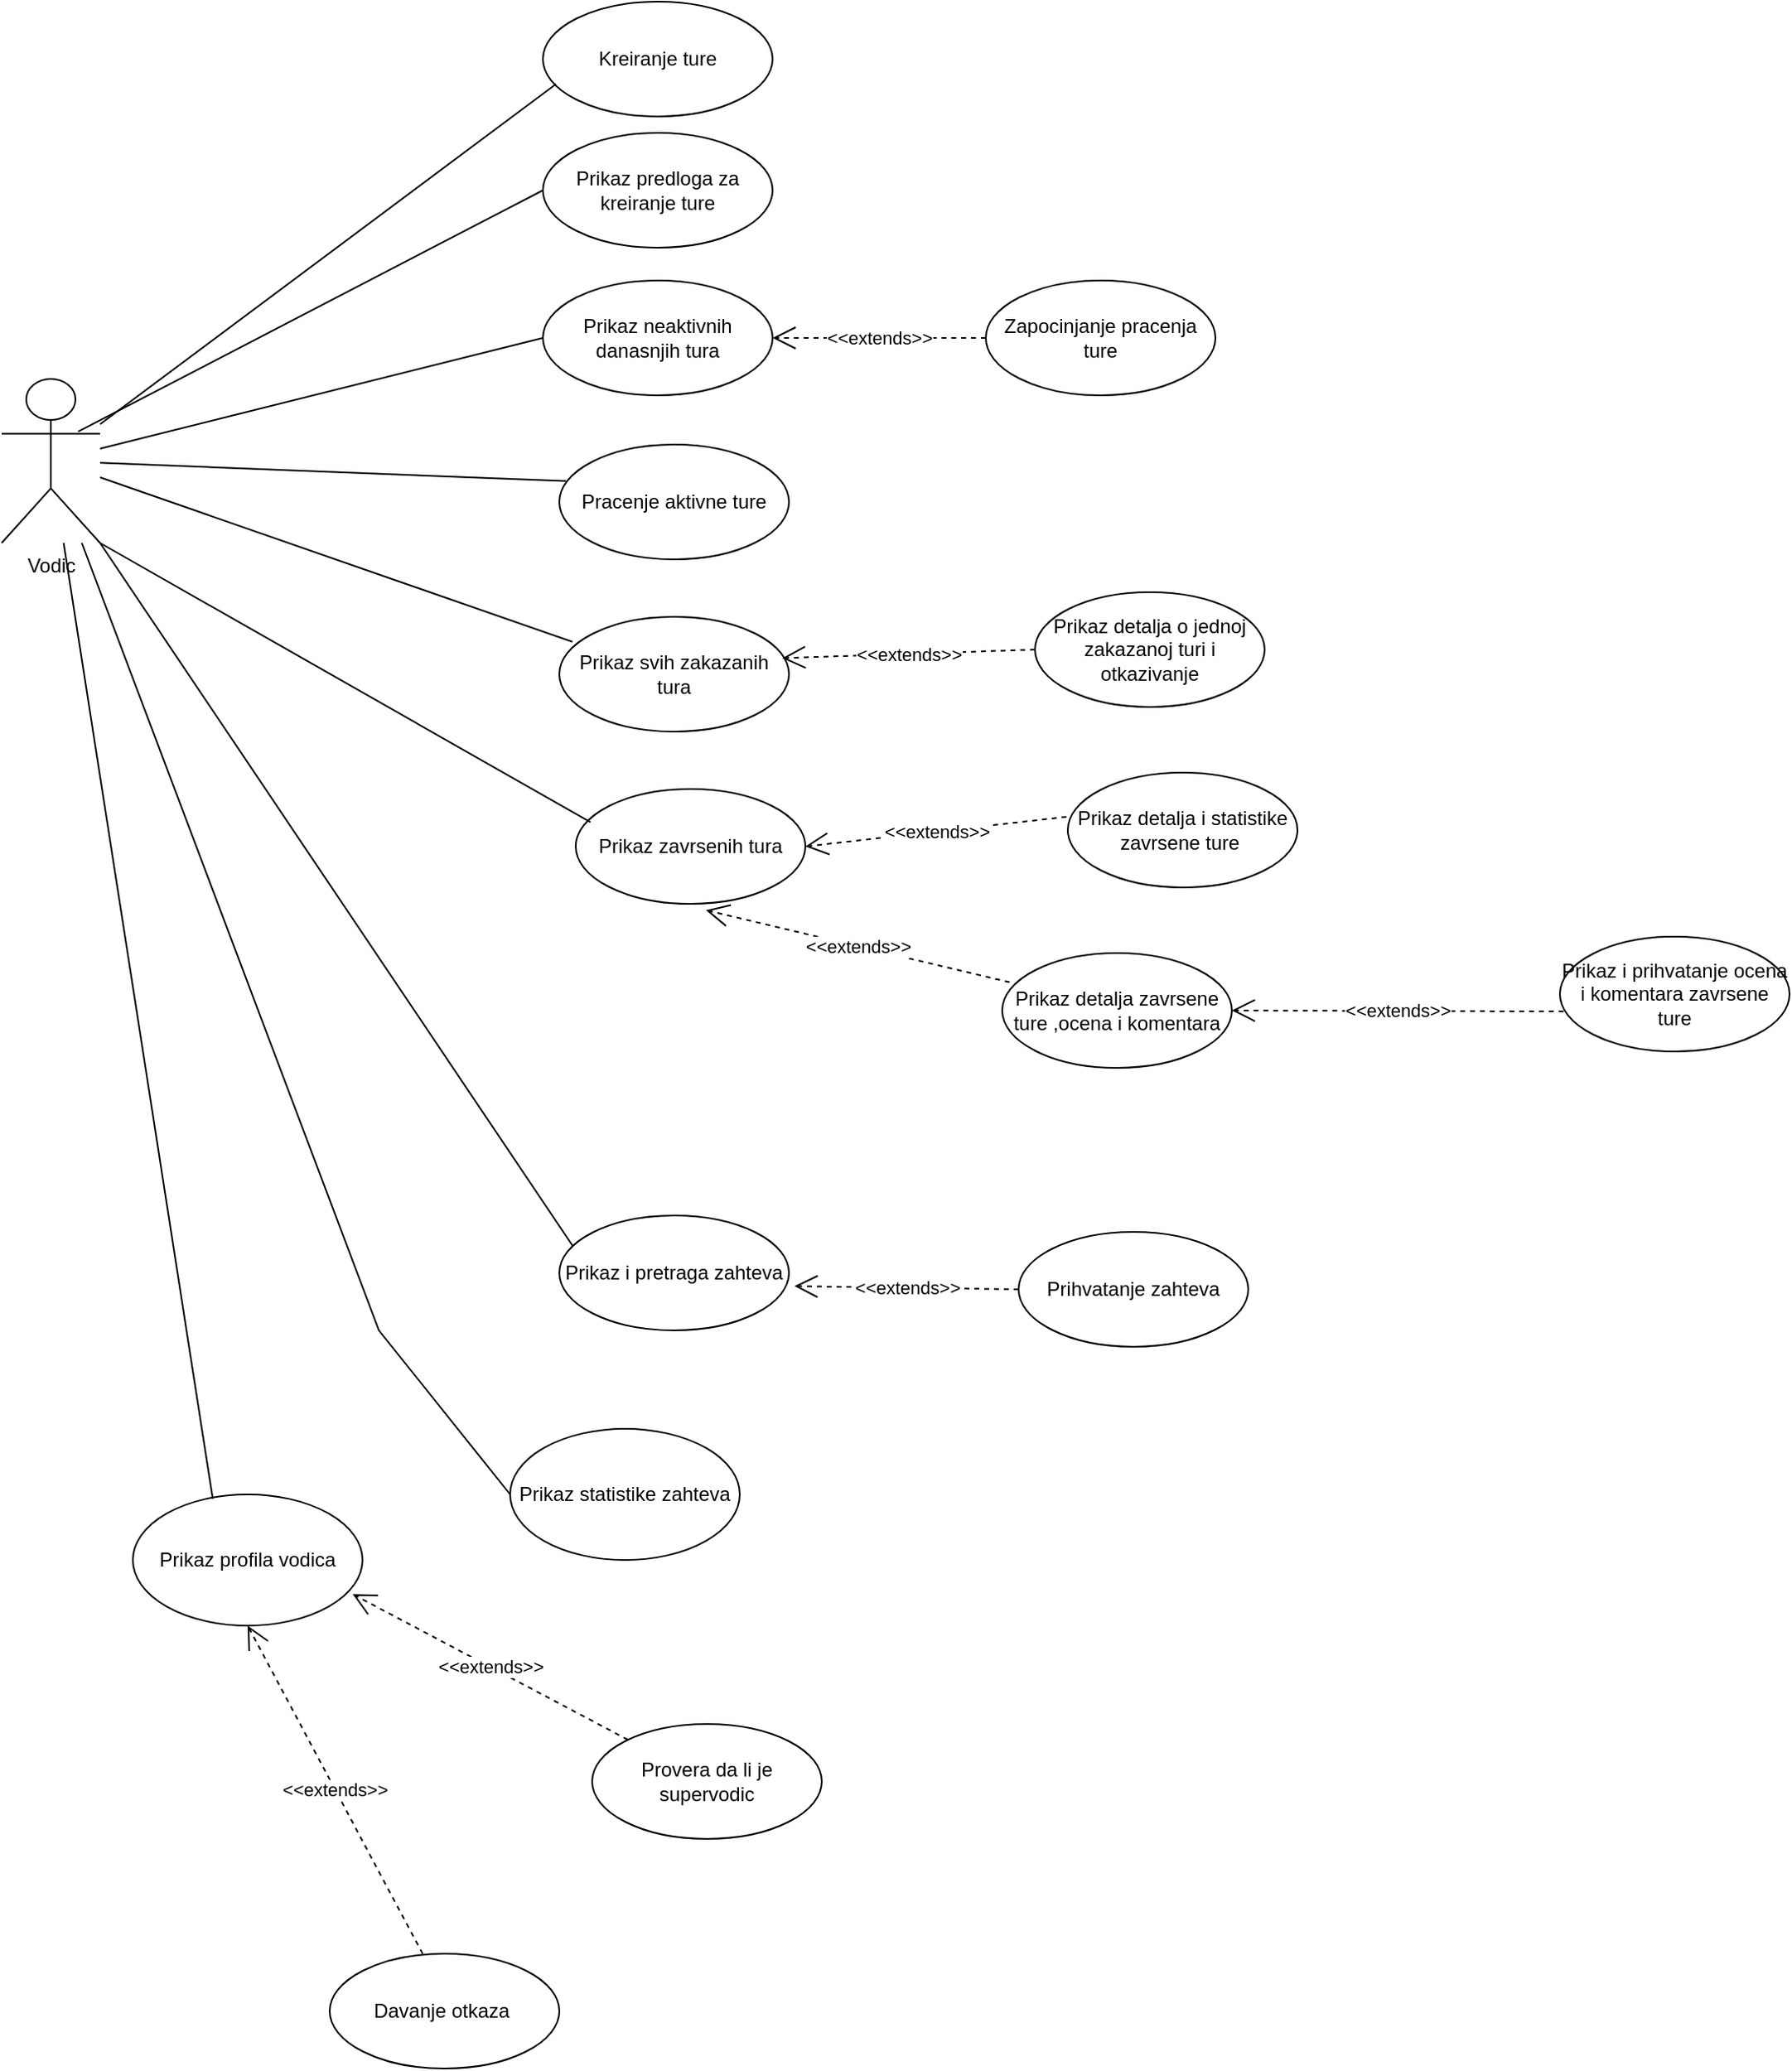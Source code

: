 <mxfile version="21.3.8" type="device">
  <diagram name="Page-1" id="jZ3xH0Bp5XcGDUJyJAH9">
    <mxGraphModel dx="1221" dy="663" grid="1" gridSize="10" guides="1" tooltips="1" connect="1" arrows="1" fold="1" page="1" pageScale="1" pageWidth="4681" pageHeight="3300" math="0" shadow="0">
      <root>
        <mxCell id="0" />
        <mxCell id="1" parent="0" />
        <mxCell id="sDhDCLfs1Wi-H5NGaQwa-1" value="Vodic" style="shape=umlActor;verticalLabelPosition=bottom;verticalAlign=top;html=1;" vertex="1" parent="1">
          <mxGeometry x="280" y="400" width="60" height="100" as="geometry" />
        </mxCell>
        <mxCell id="sDhDCLfs1Wi-H5NGaQwa-2" value="Kreiranje ture" style="ellipse;whiteSpace=wrap;html=1;" vertex="1" parent="1">
          <mxGeometry x="610" y="170" width="140" height="70" as="geometry" />
        </mxCell>
        <mxCell id="sDhDCLfs1Wi-H5NGaQwa-3" value="Prikaz detalja o jednoj zakazanoj turi i otkazivanje" style="ellipse;whiteSpace=wrap;html=1;" vertex="1" parent="1">
          <mxGeometry x="910" y="530" width="140" height="70" as="geometry" />
        </mxCell>
        <mxCell id="sDhDCLfs1Wi-H5NGaQwa-4" value="Prikaz svih zakazanih tura" style="ellipse;whiteSpace=wrap;html=1;" vertex="1" parent="1">
          <mxGeometry x="620" y="545" width="140" height="70" as="geometry" />
        </mxCell>
        <mxCell id="sDhDCLfs1Wi-H5NGaQwa-5" value="Prikaz neaktivnih danasnjih tura" style="ellipse;whiteSpace=wrap;html=1;" vertex="1" parent="1">
          <mxGeometry x="610" y="340" width="140" height="70" as="geometry" />
        </mxCell>
        <mxCell id="sDhDCLfs1Wi-H5NGaQwa-6" value="&amp;lt;&amp;lt;extends&amp;gt;&amp;gt;" style="endArrow=open;endSize=12;dashed=1;html=1;rounded=0;exitX=0;exitY=0.5;exitDx=0;exitDy=0;entryX=1;entryY=0.5;entryDx=0;entryDy=0;" edge="1" parent="1" source="sDhDCLfs1Wi-H5NGaQwa-7" target="sDhDCLfs1Wi-H5NGaQwa-5">
          <mxGeometry width="160" relative="1" as="geometry">
            <mxPoint x="910" y="407.5" as="sourcePoint" />
            <mxPoint x="760" y="402.5" as="targetPoint" />
          </mxGeometry>
        </mxCell>
        <mxCell id="sDhDCLfs1Wi-H5NGaQwa-7" value="Zapocinjanje pracenja ture" style="ellipse;whiteSpace=wrap;html=1;" vertex="1" parent="1">
          <mxGeometry x="880" y="340" width="140" height="70" as="geometry" />
        </mxCell>
        <mxCell id="sDhDCLfs1Wi-H5NGaQwa-8" value="Pracenje aktivne ture" style="ellipse;whiteSpace=wrap;html=1;" vertex="1" parent="1">
          <mxGeometry x="620" y="440" width="140" height="70" as="geometry" />
        </mxCell>
        <mxCell id="sDhDCLfs1Wi-H5NGaQwa-9" value="Prikaz zavrsenih tura" style="ellipse;whiteSpace=wrap;html=1;" vertex="1" parent="1">
          <mxGeometry x="630" y="650" width="140" height="70" as="geometry" />
        </mxCell>
        <mxCell id="sDhDCLfs1Wi-H5NGaQwa-10" value="" style="endArrow=none;html=1;rounded=0;entryX=0.057;entryY=0.718;entryDx=0;entryDy=0;entryPerimeter=0;" edge="1" parent="1" source="sDhDCLfs1Wi-H5NGaQwa-1" target="sDhDCLfs1Wi-H5NGaQwa-2">
          <mxGeometry width="50" height="50" relative="1" as="geometry">
            <mxPoint x="460" y="420" as="sourcePoint" />
            <mxPoint x="510" y="370" as="targetPoint" />
          </mxGeometry>
        </mxCell>
        <mxCell id="sDhDCLfs1Wi-H5NGaQwa-11" value="" style="endArrow=none;html=1;rounded=0;entryX=0;entryY=0.5;entryDx=0;entryDy=0;" edge="1" parent="1" source="sDhDCLfs1Wi-H5NGaQwa-1" target="sDhDCLfs1Wi-H5NGaQwa-5">
          <mxGeometry width="50" height="50" relative="1" as="geometry">
            <mxPoint x="360" y="449" as="sourcePoint" />
            <mxPoint x="638" y="250" as="targetPoint" />
          </mxGeometry>
        </mxCell>
        <mxCell id="sDhDCLfs1Wi-H5NGaQwa-12" value="" style="endArrow=none;html=1;rounded=0;entryX=0.029;entryY=0.318;entryDx=0;entryDy=0;entryPerimeter=0;" edge="1" parent="1" source="sDhDCLfs1Wi-H5NGaQwa-1" target="sDhDCLfs1Wi-H5NGaQwa-8">
          <mxGeometry width="50" height="50" relative="1" as="geometry">
            <mxPoint x="870" y="530" as="sourcePoint" />
            <mxPoint x="920" y="480" as="targetPoint" />
          </mxGeometry>
        </mxCell>
        <mxCell id="sDhDCLfs1Wi-H5NGaQwa-13" value="" style="endArrow=none;html=1;rounded=0;entryX=0.057;entryY=0.218;entryDx=0;entryDy=0;entryPerimeter=0;" edge="1" parent="1" target="sDhDCLfs1Wi-H5NGaQwa-4">
          <mxGeometry width="50" height="50" relative="1" as="geometry">
            <mxPoint x="340" y="460" as="sourcePoint" />
            <mxPoint x="920" y="480" as="targetPoint" />
          </mxGeometry>
        </mxCell>
        <mxCell id="sDhDCLfs1Wi-H5NGaQwa-14" value="" style="endArrow=none;html=1;rounded=0;entryX=0.064;entryY=0.289;entryDx=0;entryDy=0;entryPerimeter=0;exitX=1;exitY=1;exitDx=0;exitDy=0;exitPerimeter=0;" edge="1" parent="1" source="sDhDCLfs1Wi-H5NGaQwa-1" target="sDhDCLfs1Wi-H5NGaQwa-9">
          <mxGeometry width="50" height="50" relative="1" as="geometry">
            <mxPoint x="870" y="780" as="sourcePoint" />
            <mxPoint x="920" y="730" as="targetPoint" />
          </mxGeometry>
        </mxCell>
        <mxCell id="sDhDCLfs1Wi-H5NGaQwa-15" value="&amp;lt;&amp;lt;extends&amp;gt;&amp;gt;" style="endArrow=open;endSize=12;dashed=1;html=1;rounded=0;entryX=0.971;entryY=0.36;entryDx=0;entryDy=0;exitX=0;exitY=0.5;exitDx=0;exitDy=0;entryPerimeter=0;" edge="1" parent="1" source="sDhDCLfs1Wi-H5NGaQwa-3" target="sDhDCLfs1Wi-H5NGaQwa-4">
          <mxGeometry width="160" relative="1" as="geometry">
            <mxPoint x="927" y="650" as="sourcePoint" />
            <mxPoint x="780" y="615" as="targetPoint" />
          </mxGeometry>
        </mxCell>
        <mxCell id="sDhDCLfs1Wi-H5NGaQwa-16" value="Prikaz i pretraga zahteva" style="ellipse;whiteSpace=wrap;html=1;" vertex="1" parent="1">
          <mxGeometry x="620" y="910" width="140" height="70" as="geometry" />
        </mxCell>
        <mxCell id="sDhDCLfs1Wi-H5NGaQwa-17" value="" style="endArrow=none;html=1;rounded=0;exitX=1;exitY=1;exitDx=0;exitDy=0;exitPerimeter=0;entryX=0.057;entryY=0.261;entryDx=0;entryDy=0;entryPerimeter=0;" edge="1" parent="1" source="sDhDCLfs1Wi-H5NGaQwa-1" target="sDhDCLfs1Wi-H5NGaQwa-16">
          <mxGeometry width="50" height="50" relative="1" as="geometry">
            <mxPoint x="910" y="770" as="sourcePoint" />
            <mxPoint x="960" y="720" as="targetPoint" />
          </mxGeometry>
        </mxCell>
        <mxCell id="sDhDCLfs1Wi-H5NGaQwa-18" value="Prihvatanje zahteva" style="ellipse;whiteSpace=wrap;html=1;" vertex="1" parent="1">
          <mxGeometry x="900" y="920" width="140" height="70" as="geometry" />
        </mxCell>
        <mxCell id="sDhDCLfs1Wi-H5NGaQwa-19" value="&amp;lt;&amp;lt;extends&amp;gt;&amp;gt;" style="endArrow=open;endSize=12;dashed=1;html=1;rounded=0;entryX=1.024;entryY=0.615;entryDx=0;entryDy=0;exitX=0;exitY=0.5;exitDx=0;exitDy=0;entryPerimeter=0;" edge="1" parent="1" source="sDhDCLfs1Wi-H5NGaQwa-18" target="sDhDCLfs1Wi-H5NGaQwa-16">
          <mxGeometry width="160" relative="1" as="geometry">
            <mxPoint x="922" y="847" as="sourcePoint" />
            <mxPoint x="741" y="733" as="targetPoint" />
          </mxGeometry>
        </mxCell>
        <mxCell id="sDhDCLfs1Wi-H5NGaQwa-20" value="Prikaz predloga za kreiranje ture" style="ellipse;whiteSpace=wrap;html=1;" vertex="1" parent="1">
          <mxGeometry x="610" y="250" width="140" height="70" as="geometry" />
        </mxCell>
        <mxCell id="sDhDCLfs1Wi-H5NGaQwa-21" value="" style="endArrow=none;html=1;rounded=0;entryX=0;entryY=0.5;entryDx=0;entryDy=0;exitX=0.778;exitY=0.321;exitDx=0;exitDy=0;exitPerimeter=0;" edge="1" parent="1" source="sDhDCLfs1Wi-H5NGaQwa-1" target="sDhDCLfs1Wi-H5NGaQwa-20">
          <mxGeometry width="50" height="50" relative="1" as="geometry">
            <mxPoint x="310" y="510" as="sourcePoint" />
            <mxPoint x="588" y="302" as="targetPoint" />
          </mxGeometry>
        </mxCell>
        <mxCell id="sDhDCLfs1Wi-H5NGaQwa-22" value="Prikaz detalja i statistike zavrsene ture&amp;nbsp;" style="ellipse;whiteSpace=wrap;html=1;" vertex="1" parent="1">
          <mxGeometry x="930" y="640" width="140" height="70" as="geometry" />
        </mxCell>
        <mxCell id="sDhDCLfs1Wi-H5NGaQwa-23" value="&amp;lt;&amp;lt;extends&amp;gt;&amp;gt;" style="endArrow=open;endSize=12;dashed=1;html=1;rounded=0;entryX=1;entryY=0.5;entryDx=0;entryDy=0;exitX=-0.006;exitY=0.385;exitDx=0;exitDy=0;exitPerimeter=0;" edge="1" parent="1" source="sDhDCLfs1Wi-H5NGaQwa-22" target="sDhDCLfs1Wi-H5NGaQwa-9">
          <mxGeometry width="160" relative="1" as="geometry">
            <mxPoint x="914" y="640" as="sourcePoint" />
            <mxPoint x="760" y="645" as="targetPoint" />
          </mxGeometry>
        </mxCell>
        <mxCell id="sDhDCLfs1Wi-H5NGaQwa-24" value="Prikaz detalja zavrsene ture ,ocena i komentara" style="ellipse;whiteSpace=wrap;html=1;" vertex="1" parent="1">
          <mxGeometry x="890" y="750" width="140" height="70" as="geometry" />
        </mxCell>
        <mxCell id="sDhDCLfs1Wi-H5NGaQwa-25" value="&amp;lt;&amp;lt;extends&amp;gt;&amp;gt;" style="endArrow=open;endSize=12;dashed=1;html=1;rounded=0;entryX=0.567;entryY=1.055;entryDx=0;entryDy=0;exitX=0.032;exitY=0.254;exitDx=0;exitDy=0;exitPerimeter=0;entryPerimeter=0;" edge="1" parent="1" source="sDhDCLfs1Wi-H5NGaQwa-24" target="sDhDCLfs1Wi-H5NGaQwa-9">
          <mxGeometry width="160" relative="1" as="geometry">
            <mxPoint x="880" y="763.5" as="sourcePoint" />
            <mxPoint x="721" y="806.5" as="targetPoint" />
          </mxGeometry>
        </mxCell>
        <mxCell id="sDhDCLfs1Wi-H5NGaQwa-26" value="&amp;lt;&amp;lt;extends&amp;gt;&amp;gt;" style="endArrow=open;endSize=12;dashed=1;html=1;rounded=0;entryX=1;entryY=0.5;entryDx=0;entryDy=0;exitX=0.016;exitY=0.651;exitDx=0;exitDy=0;exitPerimeter=0;" edge="1" parent="1" source="sDhDCLfs1Wi-H5NGaQwa-27" target="sDhDCLfs1Wi-H5NGaQwa-24">
          <mxGeometry width="160" relative="1" as="geometry">
            <mxPoint x="1235" y="824" as="sourcePoint" />
            <mxPoint x="1050" y="780" as="targetPoint" />
          </mxGeometry>
        </mxCell>
        <mxCell id="sDhDCLfs1Wi-H5NGaQwa-27" value="Prikaz i prihvatanje ocena i komentara zavrsene ture" style="ellipse;whiteSpace=wrap;html=1;" vertex="1" parent="1">
          <mxGeometry x="1230" y="740" width="140" height="70" as="geometry" />
        </mxCell>
        <mxCell id="sDhDCLfs1Wi-H5NGaQwa-28" value="Prikaz statistike zahteva" style="ellipse;whiteSpace=wrap;html=1;" vertex="1" parent="1">
          <mxGeometry x="590" y="1040" width="140" height="80" as="geometry" />
        </mxCell>
        <mxCell id="sDhDCLfs1Wi-H5NGaQwa-29" value="" style="endArrow=none;html=1;rounded=0;entryX=0;entryY=0.5;entryDx=0;entryDy=0;" edge="1" parent="1" source="sDhDCLfs1Wi-H5NGaQwa-1" target="sDhDCLfs1Wi-H5NGaQwa-28">
          <mxGeometry width="50" height="50" relative="1" as="geometry">
            <mxPoint x="260" y="552" as="sourcePoint" />
            <mxPoint x="548" y="980" as="targetPoint" />
            <Array as="points">
              <mxPoint x="510" y="980" />
            </Array>
          </mxGeometry>
        </mxCell>
        <mxCell id="sDhDCLfs1Wi-H5NGaQwa-30" value="Prikaz profila vodica" style="ellipse;whiteSpace=wrap;html=1;" vertex="1" parent="1">
          <mxGeometry x="360" y="1080" width="140" height="80" as="geometry" />
        </mxCell>
        <mxCell id="sDhDCLfs1Wi-H5NGaQwa-31" value="" style="endArrow=none;html=1;rounded=0;entryX=0.348;entryY=0.034;entryDx=0;entryDy=0;entryPerimeter=0;" edge="1" parent="1" source="sDhDCLfs1Wi-H5NGaQwa-1" target="sDhDCLfs1Wi-H5NGaQwa-30">
          <mxGeometry width="50" height="50" relative="1" as="geometry">
            <mxPoint x="150" y="460" as="sourcePoint" />
            <mxPoint x="408" y="1040" as="targetPoint" />
          </mxGeometry>
        </mxCell>
        <mxCell id="sDhDCLfs1Wi-H5NGaQwa-32" value="&amp;lt;&amp;lt;extends&amp;gt;&amp;gt;" style="endArrow=open;endSize=12;dashed=1;html=1;rounded=0;entryX=0.957;entryY=0.76;entryDx=0;entryDy=0;entryPerimeter=0;" edge="1" parent="1" source="sDhDCLfs1Wi-H5NGaQwa-33" target="sDhDCLfs1Wi-H5NGaQwa-30">
          <mxGeometry width="160" relative="1" as="geometry">
            <mxPoint x="667" y="1196" as="sourcePoint" />
            <mxPoint x="530" y="1194" as="targetPoint" />
          </mxGeometry>
        </mxCell>
        <mxCell id="sDhDCLfs1Wi-H5NGaQwa-33" value="Provera da li je supervodic&lt;br&gt;" style="ellipse;whiteSpace=wrap;html=1;" vertex="1" parent="1">
          <mxGeometry x="640" y="1220" width="140" height="70" as="geometry" />
        </mxCell>
        <mxCell id="sDhDCLfs1Wi-H5NGaQwa-34" value="&amp;lt;&amp;lt;extends&amp;gt;&amp;gt;" style="endArrow=open;endSize=12;dashed=1;html=1;rounded=0;entryX=0.5;entryY=1;entryDx=0;entryDy=0;exitX=0.405;exitY=0.001;exitDx=0;exitDy=0;exitPerimeter=0;" edge="1" parent="1" source="sDhDCLfs1Wi-H5NGaQwa-35" target="sDhDCLfs1Wi-H5NGaQwa-30">
          <mxGeometry width="160" relative="1" as="geometry">
            <mxPoint x="558" y="1319" as="sourcePoint" />
            <mxPoint x="390" y="1230" as="targetPoint" />
          </mxGeometry>
        </mxCell>
        <mxCell id="sDhDCLfs1Wi-H5NGaQwa-35" value="Davanje otkaza&amp;nbsp;" style="ellipse;whiteSpace=wrap;html=1;" vertex="1" parent="1">
          <mxGeometry x="480" y="1360" width="140" height="70" as="geometry" />
        </mxCell>
      </root>
    </mxGraphModel>
  </diagram>
</mxfile>
